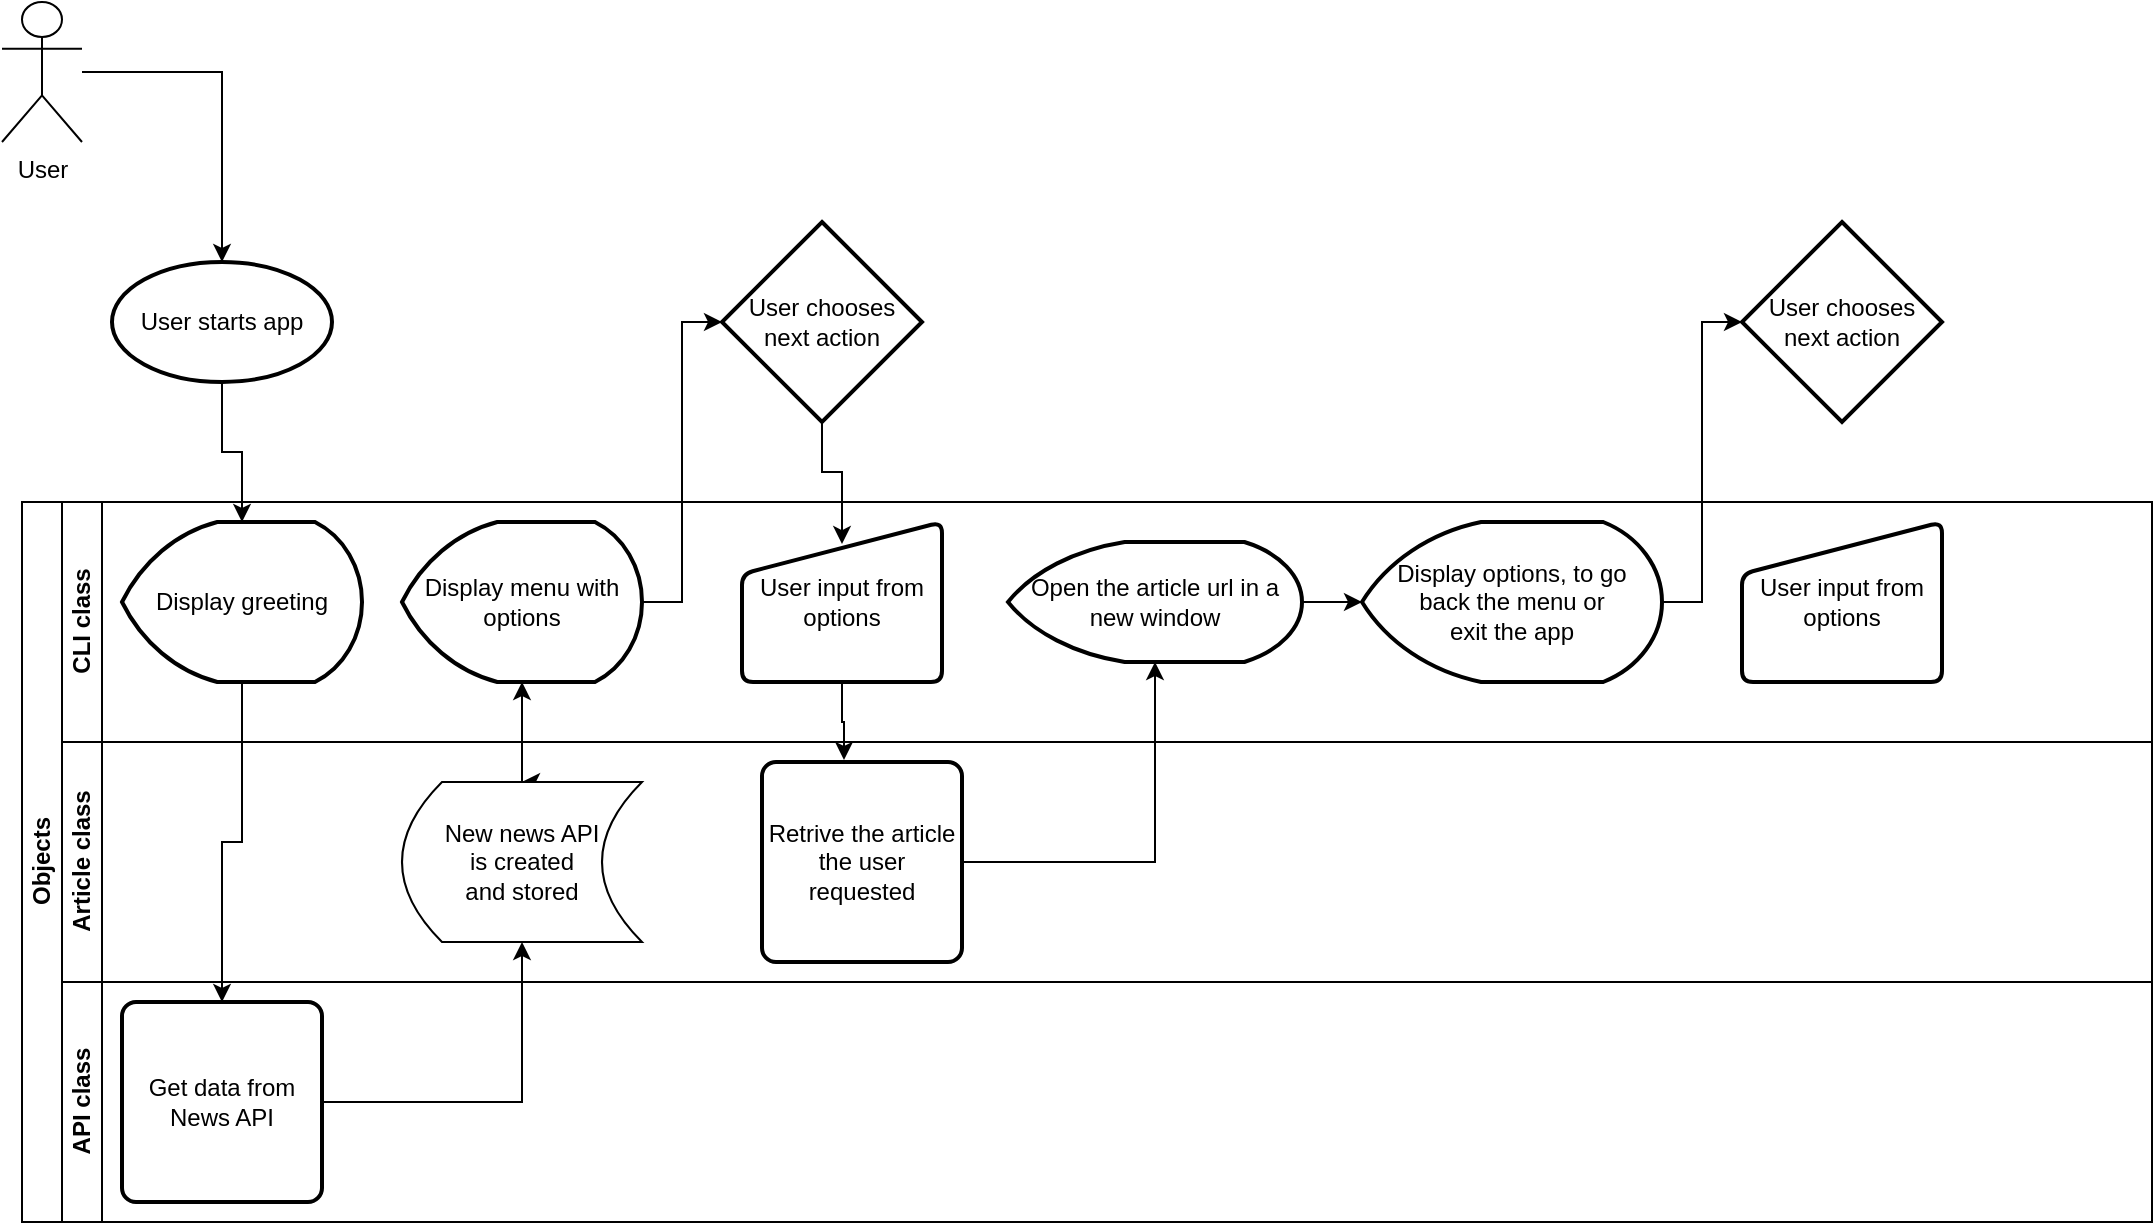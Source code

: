 <mxfile version="13.6.3" type="github">
  <diagram id="C5RBs43oDa-KdzZeNtuy" name="Page-1">
    <mxGraphModel dx="1159" dy="677" grid="1" gridSize="10" guides="1" tooltips="1" connect="1" arrows="1" fold="1" page="1" pageScale="1" pageWidth="1654" pageHeight="2336" math="0" shadow="0">
      <root>
        <mxCell id="WIyWlLk6GJQsqaUBKTNV-0" />
        <mxCell id="WIyWlLk6GJQsqaUBKTNV-1" parent="WIyWlLk6GJQsqaUBKTNV-0" />
        <mxCell id="iNumXWC2fUviBrnDW_yb-4" value="" style="edgeStyle=orthogonalEdgeStyle;rounded=0;orthogonalLoop=1;jettySize=auto;html=1;" edge="1" parent="WIyWlLk6GJQsqaUBKTNV-1" source="iNumXWC2fUviBrnDW_yb-0" target="iNumXWC2fUviBrnDW_yb-3">
          <mxGeometry relative="1" as="geometry" />
        </mxCell>
        <mxCell id="iNumXWC2fUviBrnDW_yb-0" value="User" style="shape=umlActor;verticalLabelPosition=bottom;verticalAlign=top;html=1;outlineConnect=0;" vertex="1" parent="WIyWlLk6GJQsqaUBKTNV-1">
          <mxGeometry x="90" y="20" width="40" height="70" as="geometry" />
        </mxCell>
        <mxCell id="iNumXWC2fUviBrnDW_yb-7" style="edgeStyle=orthogonalEdgeStyle;rounded=0;orthogonalLoop=1;jettySize=auto;html=1;entryX=0.5;entryY=0;entryDx=0;entryDy=0;entryPerimeter=0;" edge="1" parent="WIyWlLk6GJQsqaUBKTNV-1" source="iNumXWC2fUviBrnDW_yb-3" target="iNumXWC2fUviBrnDW_yb-5">
          <mxGeometry relative="1" as="geometry" />
        </mxCell>
        <mxCell id="iNumXWC2fUviBrnDW_yb-3" value="User starts app" style="strokeWidth=2;html=1;shape=mxgraph.flowchart.start_1;whiteSpace=wrap;" vertex="1" parent="WIyWlLk6GJQsqaUBKTNV-1">
          <mxGeometry x="145" y="150" width="110" height="60" as="geometry" />
        </mxCell>
        <mxCell id="iNumXWC2fUviBrnDW_yb-9" value="Objects" style="swimlane;html=1;childLayout=stackLayout;resizeParent=1;resizeParentMax=0;horizontal=0;startSize=20;horizontalStack=0;" vertex="1" parent="WIyWlLk6GJQsqaUBKTNV-1">
          <mxGeometry x="100" y="270" width="1065" height="360" as="geometry">
            <mxRectangle x="100" y="270" width="30" height="50" as="alternateBounds" />
          </mxGeometry>
        </mxCell>
        <mxCell id="iNumXWC2fUviBrnDW_yb-10" value="CLI class" style="swimlane;html=1;startSize=20;horizontal=0;" vertex="1" parent="iNumXWC2fUviBrnDW_yb-9">
          <mxGeometry x="20" width="1045" height="120" as="geometry" />
        </mxCell>
        <mxCell id="iNumXWC2fUviBrnDW_yb-36" value="User input from options" style="html=1;strokeWidth=2;shape=manualInput;whiteSpace=wrap;rounded=1;size=26;arcSize=11;align=center;" vertex="1" parent="iNumXWC2fUviBrnDW_yb-10">
          <mxGeometry x="840" y="10" width="100" height="80" as="geometry" />
        </mxCell>
        <mxCell id="iNumXWC2fUviBrnDW_yb-5" value="Display greeting" style="strokeWidth=2;html=1;shape=mxgraph.flowchart.display;whiteSpace=wrap;" vertex="1" parent="iNumXWC2fUviBrnDW_yb-10">
          <mxGeometry x="30" y="10" width="120" height="80" as="geometry" />
        </mxCell>
        <mxCell id="iNumXWC2fUviBrnDW_yb-20" value="Display menu with options" style="strokeWidth=2;html=1;shape=mxgraph.flowchart.display;whiteSpace=wrap;align=center;" vertex="1" parent="iNumXWC2fUviBrnDW_yb-10">
          <mxGeometry x="170" y="10" width="120" height="80" as="geometry" />
        </mxCell>
        <mxCell id="iNumXWC2fUviBrnDW_yb-25" value="User input from options" style="html=1;strokeWidth=2;shape=manualInput;whiteSpace=wrap;rounded=1;size=26;arcSize=11;align=center;" vertex="1" parent="iNumXWC2fUviBrnDW_yb-10">
          <mxGeometry x="340" y="10" width="100" height="80" as="geometry" />
        </mxCell>
        <mxCell id="iNumXWC2fUviBrnDW_yb-32" style="edgeStyle=orthogonalEdgeStyle;rounded=0;orthogonalLoop=1;jettySize=auto;html=1;entryX=0;entryY=0.5;entryDx=0;entryDy=0;entryPerimeter=0;" edge="1" parent="iNumXWC2fUviBrnDW_yb-10" source="iNumXWC2fUviBrnDW_yb-29" target="iNumXWC2fUviBrnDW_yb-31">
          <mxGeometry relative="1" as="geometry" />
        </mxCell>
        <mxCell id="iNumXWC2fUviBrnDW_yb-29" value="Open the article url in a new window" style="strokeWidth=2;html=1;shape=mxgraph.flowchart.display;whiteSpace=wrap;align=center;" vertex="1" parent="iNumXWC2fUviBrnDW_yb-10">
          <mxGeometry x="473" y="20" width="147" height="60" as="geometry" />
        </mxCell>
        <mxCell id="iNumXWC2fUviBrnDW_yb-31" value="Display options, to go &lt;br&gt;back the menu or &lt;br&gt;exit the app" style="strokeWidth=2;html=1;shape=mxgraph.flowchart.display;align=center;whiteSpace=wrap;" vertex="1" parent="iNumXWC2fUviBrnDW_yb-10">
          <mxGeometry x="650" y="10" width="150" height="80" as="geometry" />
        </mxCell>
        <mxCell id="iNumXWC2fUviBrnDW_yb-11" value="Article class" style="swimlane;html=1;startSize=20;horizontal=0;" vertex="1" parent="iNumXWC2fUviBrnDW_yb-9">
          <mxGeometry x="20" y="120" width="1045" height="120" as="geometry" />
        </mxCell>
        <mxCell id="iNumXWC2fUviBrnDW_yb-19" style="edgeStyle=orthogonalEdgeStyle;rounded=0;orthogonalLoop=1;jettySize=auto;html=1;exitX=0.75;exitY=0;exitDx=0;exitDy=0;entryX=0.5;entryY=0;entryDx=0;entryDy=0;" edge="1" parent="iNumXWC2fUviBrnDW_yb-11" source="iNumXWC2fUviBrnDW_yb-18" target="iNumXWC2fUviBrnDW_yb-18">
          <mxGeometry relative="1" as="geometry" />
        </mxCell>
        <mxCell id="iNumXWC2fUviBrnDW_yb-18" value="New news API &lt;br&gt;is created &lt;br&gt;and stored" style="shape=dataStorage;html=1;fixedSize=1;align=center;verticalAlign=middle;whiteSpace=wrap;" vertex="1" parent="iNumXWC2fUviBrnDW_yb-11">
          <mxGeometry x="170" y="20" width="120" height="80" as="geometry" />
        </mxCell>
        <mxCell id="iNumXWC2fUviBrnDW_yb-27" value="Retrive the article the user requested" style="rounded=1;whiteSpace=wrap;html=1;absoluteArcSize=1;arcSize=14;strokeWidth=2;align=center;" vertex="1" parent="iNumXWC2fUviBrnDW_yb-11">
          <mxGeometry x="350" y="10" width="100" height="100" as="geometry" />
        </mxCell>
        <mxCell id="iNumXWC2fUviBrnDW_yb-12" value="API class" style="swimlane;html=1;startSize=20;horizontal=0;" vertex="1" parent="iNumXWC2fUviBrnDW_yb-9">
          <mxGeometry x="20" y="240" width="1045" height="120" as="geometry" />
        </mxCell>
        <mxCell id="iNumXWC2fUviBrnDW_yb-6" value="Get data from News API" style="rounded=1;whiteSpace=wrap;html=1;absoluteArcSize=1;arcSize=14;strokeWidth=2;" vertex="1" parent="iNumXWC2fUviBrnDW_yb-12">
          <mxGeometry x="30" y="10" width="100" height="100" as="geometry" />
        </mxCell>
        <mxCell id="iNumXWC2fUviBrnDW_yb-8" style="edgeStyle=orthogonalEdgeStyle;rounded=0;orthogonalLoop=1;jettySize=auto;html=1;entryX=0.5;entryY=0;entryDx=0;entryDy=0;" edge="1" parent="iNumXWC2fUviBrnDW_yb-9" source="iNumXWC2fUviBrnDW_yb-5" target="iNumXWC2fUviBrnDW_yb-6">
          <mxGeometry relative="1" as="geometry" />
        </mxCell>
        <mxCell id="iNumXWC2fUviBrnDW_yb-21" style="edgeStyle=orthogonalEdgeStyle;rounded=0;orthogonalLoop=1;jettySize=auto;html=1;entryX=0.5;entryY=1;entryDx=0;entryDy=0;entryPerimeter=0;" edge="1" parent="iNumXWC2fUviBrnDW_yb-9" source="iNumXWC2fUviBrnDW_yb-18" target="iNumXWC2fUviBrnDW_yb-20">
          <mxGeometry relative="1" as="geometry" />
        </mxCell>
        <mxCell id="iNumXWC2fUviBrnDW_yb-24" style="edgeStyle=orthogonalEdgeStyle;rounded=0;orthogonalLoop=1;jettySize=auto;html=1;entryX=0.5;entryY=1;entryDx=0;entryDy=0;" edge="1" parent="iNumXWC2fUviBrnDW_yb-9" source="iNumXWC2fUviBrnDW_yb-6" target="iNumXWC2fUviBrnDW_yb-18">
          <mxGeometry relative="1" as="geometry" />
        </mxCell>
        <mxCell id="iNumXWC2fUviBrnDW_yb-28" style="edgeStyle=orthogonalEdgeStyle;rounded=0;orthogonalLoop=1;jettySize=auto;html=1;entryX=0.41;entryY=-0.01;entryDx=0;entryDy=0;entryPerimeter=0;" edge="1" parent="iNumXWC2fUviBrnDW_yb-9" source="iNumXWC2fUviBrnDW_yb-25" target="iNumXWC2fUviBrnDW_yb-27">
          <mxGeometry relative="1" as="geometry" />
        </mxCell>
        <mxCell id="iNumXWC2fUviBrnDW_yb-30" style="edgeStyle=orthogonalEdgeStyle;rounded=0;orthogonalLoop=1;jettySize=auto;html=1;entryX=0.5;entryY=1;entryDx=0;entryDy=0;entryPerimeter=0;" edge="1" parent="iNumXWC2fUviBrnDW_yb-9" source="iNumXWC2fUviBrnDW_yb-27" target="iNumXWC2fUviBrnDW_yb-29">
          <mxGeometry relative="1" as="geometry" />
        </mxCell>
        <mxCell id="iNumXWC2fUviBrnDW_yb-26" style="edgeStyle=orthogonalEdgeStyle;rounded=0;orthogonalLoop=1;jettySize=auto;html=1;entryX=0.5;entryY=0.138;entryDx=0;entryDy=0;entryPerimeter=0;" edge="1" parent="WIyWlLk6GJQsqaUBKTNV-1" source="iNumXWC2fUviBrnDW_yb-22" target="iNumXWC2fUviBrnDW_yb-25">
          <mxGeometry relative="1" as="geometry" />
        </mxCell>
        <mxCell id="iNumXWC2fUviBrnDW_yb-22" value="User chooses next action" style="strokeWidth=2;html=1;shape=mxgraph.flowchart.decision;whiteSpace=wrap;align=center;" vertex="1" parent="WIyWlLk6GJQsqaUBKTNV-1">
          <mxGeometry x="450" y="130" width="100" height="100" as="geometry" />
        </mxCell>
        <mxCell id="iNumXWC2fUviBrnDW_yb-23" style="edgeStyle=orthogonalEdgeStyle;rounded=0;orthogonalLoop=1;jettySize=auto;html=1;entryX=0;entryY=0.5;entryDx=0;entryDy=0;entryPerimeter=0;" edge="1" parent="WIyWlLk6GJQsqaUBKTNV-1" source="iNumXWC2fUviBrnDW_yb-20" target="iNumXWC2fUviBrnDW_yb-22">
          <mxGeometry relative="1" as="geometry" />
        </mxCell>
        <mxCell id="iNumXWC2fUviBrnDW_yb-33" value="User chooses next action" style="strokeWidth=2;html=1;shape=mxgraph.flowchart.decision;whiteSpace=wrap;align=center;" vertex="1" parent="WIyWlLk6GJQsqaUBKTNV-1">
          <mxGeometry x="960" y="130" width="100" height="100" as="geometry" />
        </mxCell>
        <mxCell id="iNumXWC2fUviBrnDW_yb-34" style="edgeStyle=orthogonalEdgeStyle;rounded=0;orthogonalLoop=1;jettySize=auto;html=1;entryX=0;entryY=0.5;entryDx=0;entryDy=0;entryPerimeter=0;" edge="1" parent="WIyWlLk6GJQsqaUBKTNV-1" source="iNumXWC2fUviBrnDW_yb-31" target="iNumXWC2fUviBrnDW_yb-33">
          <mxGeometry relative="1" as="geometry" />
        </mxCell>
      </root>
    </mxGraphModel>
  </diagram>
</mxfile>
